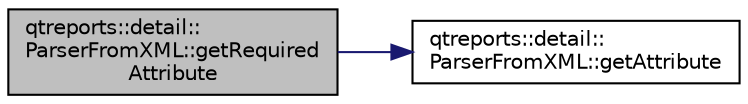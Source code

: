 digraph "qtreports::detail::ParserFromXML::getRequiredAttribute"
{
 // INTERACTIVE_SVG=YES
  bgcolor="transparent";
  edge [fontname="Helvetica",fontsize="10",labelfontname="Helvetica",labelfontsize="10"];
  node [fontname="Helvetica",fontsize="10",shape=record];
  rankdir="LR";
  Node1 [label="qtreports::detail::\lParserFromXML::getRequired\lAttribute",height=0.2,width=0.4,color="black", fillcolor="grey75", style="filled", fontcolor="black"];
  Node1 -> Node2 [color="midnightblue",fontsize="10",style="solid",fontname="Helvetica"];
  Node2 [label="qtreports::detail::\lParserFromXML::getAttribute",height=0.2,width=0.4,color="black",URL="$classqtreports_1_1detail_1_1_parser_from_x_m_l.html#ad0cab06b62d590495eaa6a16465ed2b4",tooltip="Записывает в data значение аттрибута с именем name текущего тэга "];
}
